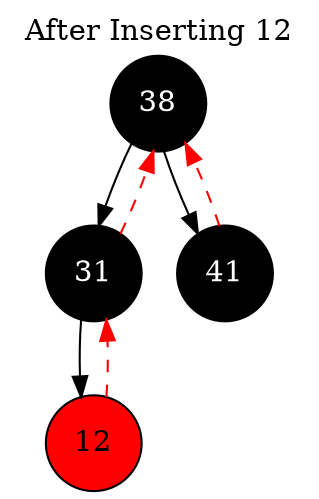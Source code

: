 digraph {
	node [shape=circle]
	graph [label="After Inserting 12" labelloc=t]
	38 [fillcolor=black fontcolor=white style=filled]
	38 -> 31
	31 [fillcolor=black fontcolor=white style=filled]
	31 -> 38 [color=red style=dashed]
	31 -> 12
	12 [fillcolor=red fontcolor=black style=filled]
	12 -> 31 [color=red style=dashed]
	38 -> 41
	41 [fillcolor=black fontcolor=white style=filled]
	41 -> 38 [color=red style=dashed]
}
